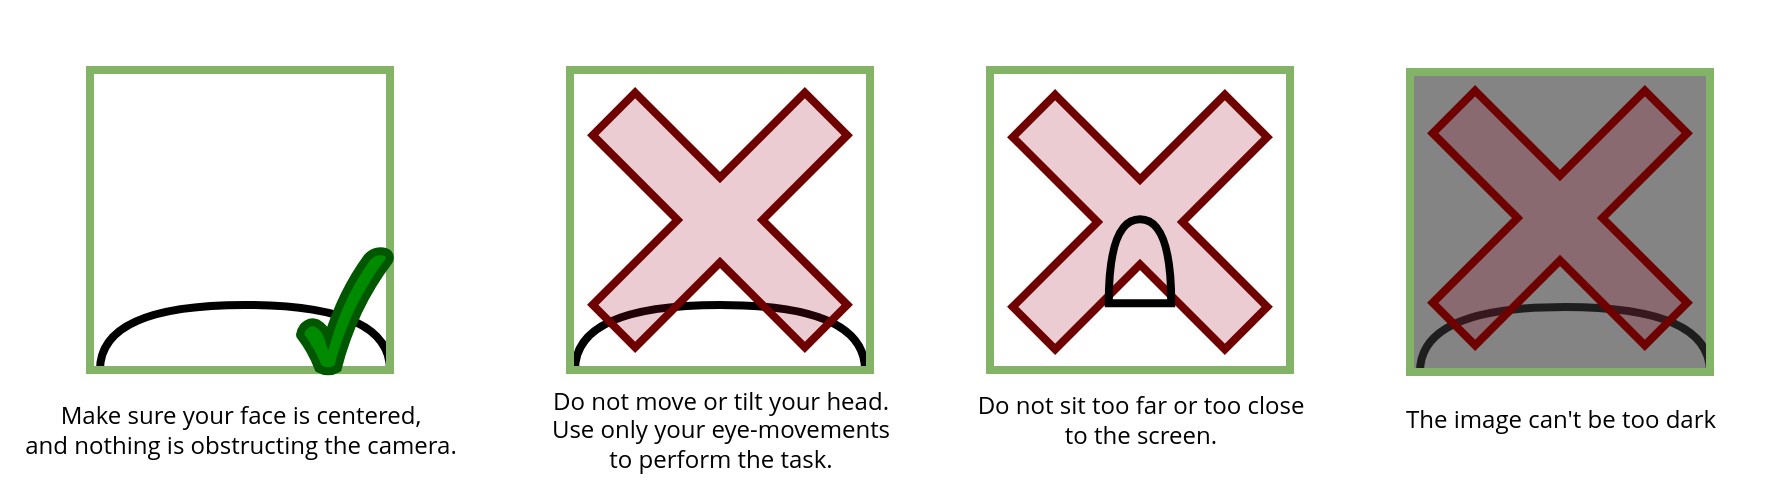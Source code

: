 <mxfile version="20.3.0" type="device"><diagram id="sNk3L9PCIoyTl3HATmxK" name="Page-1"><mxGraphModel dx="1011" dy="792" grid="1" gridSize="10" guides="1" tooltips="1" connect="1" arrows="1" fold="1" page="1" pageScale="1" pageWidth="850" pageHeight="1100" math="0" shadow="0"><root><mxCell id="0"/><mxCell id="1" parent="0"/><mxCell id="uxCA0vuXfMigKHvG7-4S-23" value="" style="shape=image;html=1;verticalAlign=top;verticalLabelPosition=bottom;labelBackgroundColor=#ffffff;imageAspect=0;aspect=fixed;image=https://cdn2.iconfinder.com/data/icons/boxicons-solid-vol-2/24/bxs-face-128.png" parent="1" vertex="1"><mxGeometry x="741" y="91" width="128" height="128" as="geometry"/></mxCell><mxCell id="uxCA0vuXfMigKHvG7-4S-17" value="" style="shape=or;whiteSpace=wrap;html=1;strokeWidth=4;fillColor=none;rotation=-90;" parent="1" vertex="1"><mxGeometry x="368.75" y="141.25" width="32.5" height="145" as="geometry"/></mxCell><mxCell id="uxCA0vuXfMigKHvG7-4S-7" value="" style="rounded=0;whiteSpace=wrap;html=1;fillColor=none;strokeColor=#82b366;strokeWidth=4;" parent="1" vertex="1"><mxGeometry x="310" y="80" width="150" height="150" as="geometry"/></mxCell><mxCell id="uxCA0vuXfMigKHvG7-4S-16" value="" style="shape=or;whiteSpace=wrap;html=1;strokeWidth=4;fillColor=none;rotation=-90;" parent="1" vertex="1"><mxGeometry x="131.25" y="141.25" width="32.5" height="145" as="geometry"/></mxCell><mxCell id="uxCA0vuXfMigKHvG7-4S-2" value="" style="rounded=0;whiteSpace=wrap;html=1;fillColor=none;strokeColor=#82b366;strokeWidth=4;" parent="1" vertex="1"><mxGeometry x="70" y="80" width="150" height="150" as="geometry"/></mxCell><mxCell id="uxCA0vuXfMigKHvG7-4S-1" value="" style="shape=image;html=1;verticalAlign=top;verticalLabelPosition=bottom;labelBackgroundColor=#ffffff;imageAspect=0;aspect=fixed;image=https://cdn2.iconfinder.com/data/icons/boxicons-solid-vol-2/24/bxs-face-128.png" parent="1" vertex="1"><mxGeometry x="81" y="90" width="128" height="128" as="geometry"/></mxCell><mxCell id="uxCA0vuXfMigKHvG7-4S-4" value="&lt;div&gt;&lt;font data-font-src=&quot;https://fonts.googleapis.com/css?family=Open+Sans&quot; face=&quot;Open Sans&quot;&gt;Make sure your face is centered, &lt;br&gt;&lt;/font&gt;&lt;/div&gt;&lt;div&gt;&lt;font data-font-src=&quot;https://fonts.googleapis.com/css?family=Open+Sans&quot; face=&quot;Open Sans&quot;&gt;and nothing is obstructing the camera.&lt;/font&gt;&lt;/div&gt;" style="text;align=center;verticalAlign=middle;resizable=0;points=[];autosize=1;strokeColor=none;fillColor=none;html=1;" parent="1" vertex="1"><mxGeometry x="25" y="240" width="240" height="40" as="geometry"/></mxCell><mxCell id="uxCA0vuXfMigKHvG7-4S-6" value="" style="shape=image;html=1;verticalAlign=top;verticalLabelPosition=bottom;labelBackgroundColor=#ffffff;imageAspect=0;aspect=fixed;image=https://cdn2.iconfinder.com/data/icons/boxicons-solid-vol-2/24/bxs-face-128.png;rotation=20;" parent="1" vertex="1"><mxGeometry x="350" y="90" width="128" height="128" as="geometry"/></mxCell><mxCell id="uxCA0vuXfMigKHvG7-4S-8" value="&lt;div&gt;&lt;font data-font-src=&quot;https://fonts.googleapis.com/css?family=Open+Sans&quot; face=&quot;Open Sans&quot;&gt;Do not move or tilt your head.&lt;/font&gt;&lt;/div&gt;&lt;div&gt;&lt;font data-font-src=&quot;https://fonts.googleapis.com/css?family=Open+Sans&quot; face=&quot;Open Sans&quot;&gt;Use only your eye-movements&lt;/font&gt;&lt;/div&gt;&lt;div&gt;&lt;font data-font-src=&quot;https://fonts.googleapis.com/css?family=Open+Sans&quot; face=&quot;Open Sans&quot;&gt;to perform the task.&lt;br&gt;&lt;/font&gt;&lt;/div&gt;" style="text;align=center;verticalAlign=middle;resizable=0;points=[];autosize=1;strokeColor=none;fillColor=none;html=1;" parent="1" vertex="1"><mxGeometry x="290" y="230" width="190" height="60" as="geometry"/></mxCell><mxCell id="uxCA0vuXfMigKHvG7-4S-9" value="" style="shape=cross;whiteSpace=wrap;html=1;strokeWidth=4;fillColor=#a20025;rotation=45;strokeColor=#6F0000;fontColor=#ffffff;fillOpacity=20;" parent="1" vertex="1"><mxGeometry x="310" y="80" width="150" height="150" as="geometry"/></mxCell><mxCell id="uxCA0vuXfMigKHvG7-4S-15" value="" style="shape=image;html=1;verticalAlign=top;verticalLabelPosition=bottom;labelBackgroundColor=#ffffff;imageAspect=0;aspect=fixed;image=https://cdn2.iconfinder.com/data/icons/boxicons-solid-vol-2/24/bxs-face-128.png" parent="1" vertex="1"><mxGeometry x="570" y="110" width="50" height="50" as="geometry"/></mxCell><mxCell id="uxCA0vuXfMigKHvG7-4S-12" value="" style="rounded=0;whiteSpace=wrap;html=1;fillColor=none;strokeColor=#82b366;strokeWidth=4;" parent="1" vertex="1"><mxGeometry x="520" y="80" width="150" height="150" as="geometry"/></mxCell><mxCell id="uxCA0vuXfMigKHvG7-4S-14" value="" style="shape=cross;whiteSpace=wrap;html=1;strokeWidth=4;fillColor=#a20025;rotation=45;strokeColor=#6F0000;fontColor=#ffffff;fillOpacity=20;" parent="1" vertex="1"><mxGeometry x="520" y="81" width="150" height="150" as="geometry"/></mxCell><mxCell id="uxCA0vuXfMigKHvG7-4S-19" value="" style="shape=or;whiteSpace=wrap;html=1;strokeWidth=4;fillColor=none;rotation=-90;" parent="1" vertex="1"><mxGeometry x="574.06" y="160" width="41.88" height="31.25" as="geometry"/></mxCell><mxCell id="uxCA0vuXfMigKHvG7-4S-20" value="&lt;div&gt;&lt;font data-font-src=&quot;https://fonts.googleapis.com/css?family=Open+Sans&quot; face=&quot;Open Sans&quot;&gt;Do not sit too far or too close&lt;/font&gt;&lt;/div&gt;&lt;div&gt;&lt;font data-font-src=&quot;https://fonts.googleapis.com/css?family=Open+Sans&quot; face=&quot;Open Sans&quot;&gt;to the screen.&lt;br&gt;&lt;/font&gt;&lt;/div&gt;" style="text;align=center;verticalAlign=middle;resizable=0;points=[];autosize=1;strokeColor=none;fillColor=none;html=1;" parent="1" vertex="1"><mxGeometry x="500" y="235" width="190" height="40" as="geometry"/></mxCell><mxCell id="uxCA0vuXfMigKHvG7-4S-21" value="" style="shape=or;whiteSpace=wrap;html=1;strokeWidth=4;fillColor=none;rotation=-90;" parent="1" vertex="1"><mxGeometry x="791.25" y="142.25" width="32.5" height="145" as="geometry"/></mxCell><mxCell id="uxCA0vuXfMigKHvG7-4S-22" value="" style="rounded=0;whiteSpace=wrap;html=1;fillColor=#333333;strokeColor=#82b366;strokeWidth=4;fillOpacity=60;" parent="1" vertex="1"><mxGeometry x="730" y="81" width="150" height="150" as="geometry"/></mxCell><mxCell id="uxCA0vuXfMigKHvG7-4S-25" value="" style="shape=cross;whiteSpace=wrap;html=1;strokeWidth=4;fillColor=#a20025;rotation=45;strokeColor=#6F0000;fontColor=#ffffff;fillOpacity=20;" parent="1" vertex="1"><mxGeometry x="730" y="79" width="150" height="150" as="geometry"/></mxCell><mxCell id="uxCA0vuXfMigKHvG7-4S-26" value="&lt;font data-font-src=&quot;https://fonts.googleapis.com/css?family=Open+Sans&quot; face=&quot;Open Sans&quot;&gt;The image can't be too dark&lt;/font&gt;" style="text;align=center;verticalAlign=middle;resizable=0;points=[];autosize=1;strokeColor=none;fillColor=none;html=1;" parent="1" vertex="1"><mxGeometry x="715" y="240" width="180" height="30" as="geometry"/></mxCell><mxCell id="uxCA0vuXfMigKHvG7-4S-27" value="" style="verticalLabelPosition=bottom;verticalAlign=top;html=1;shape=mxgraph.basic.tick;strokeWidth=4;fillColor=#008a00;fontColor=#ffffff;strokeColor=#005700;" parent="1" vertex="1"><mxGeometry x="175" y="170" width="45" height="61" as="geometry"/></mxCell></root></mxGraphModel></diagram></mxfile>